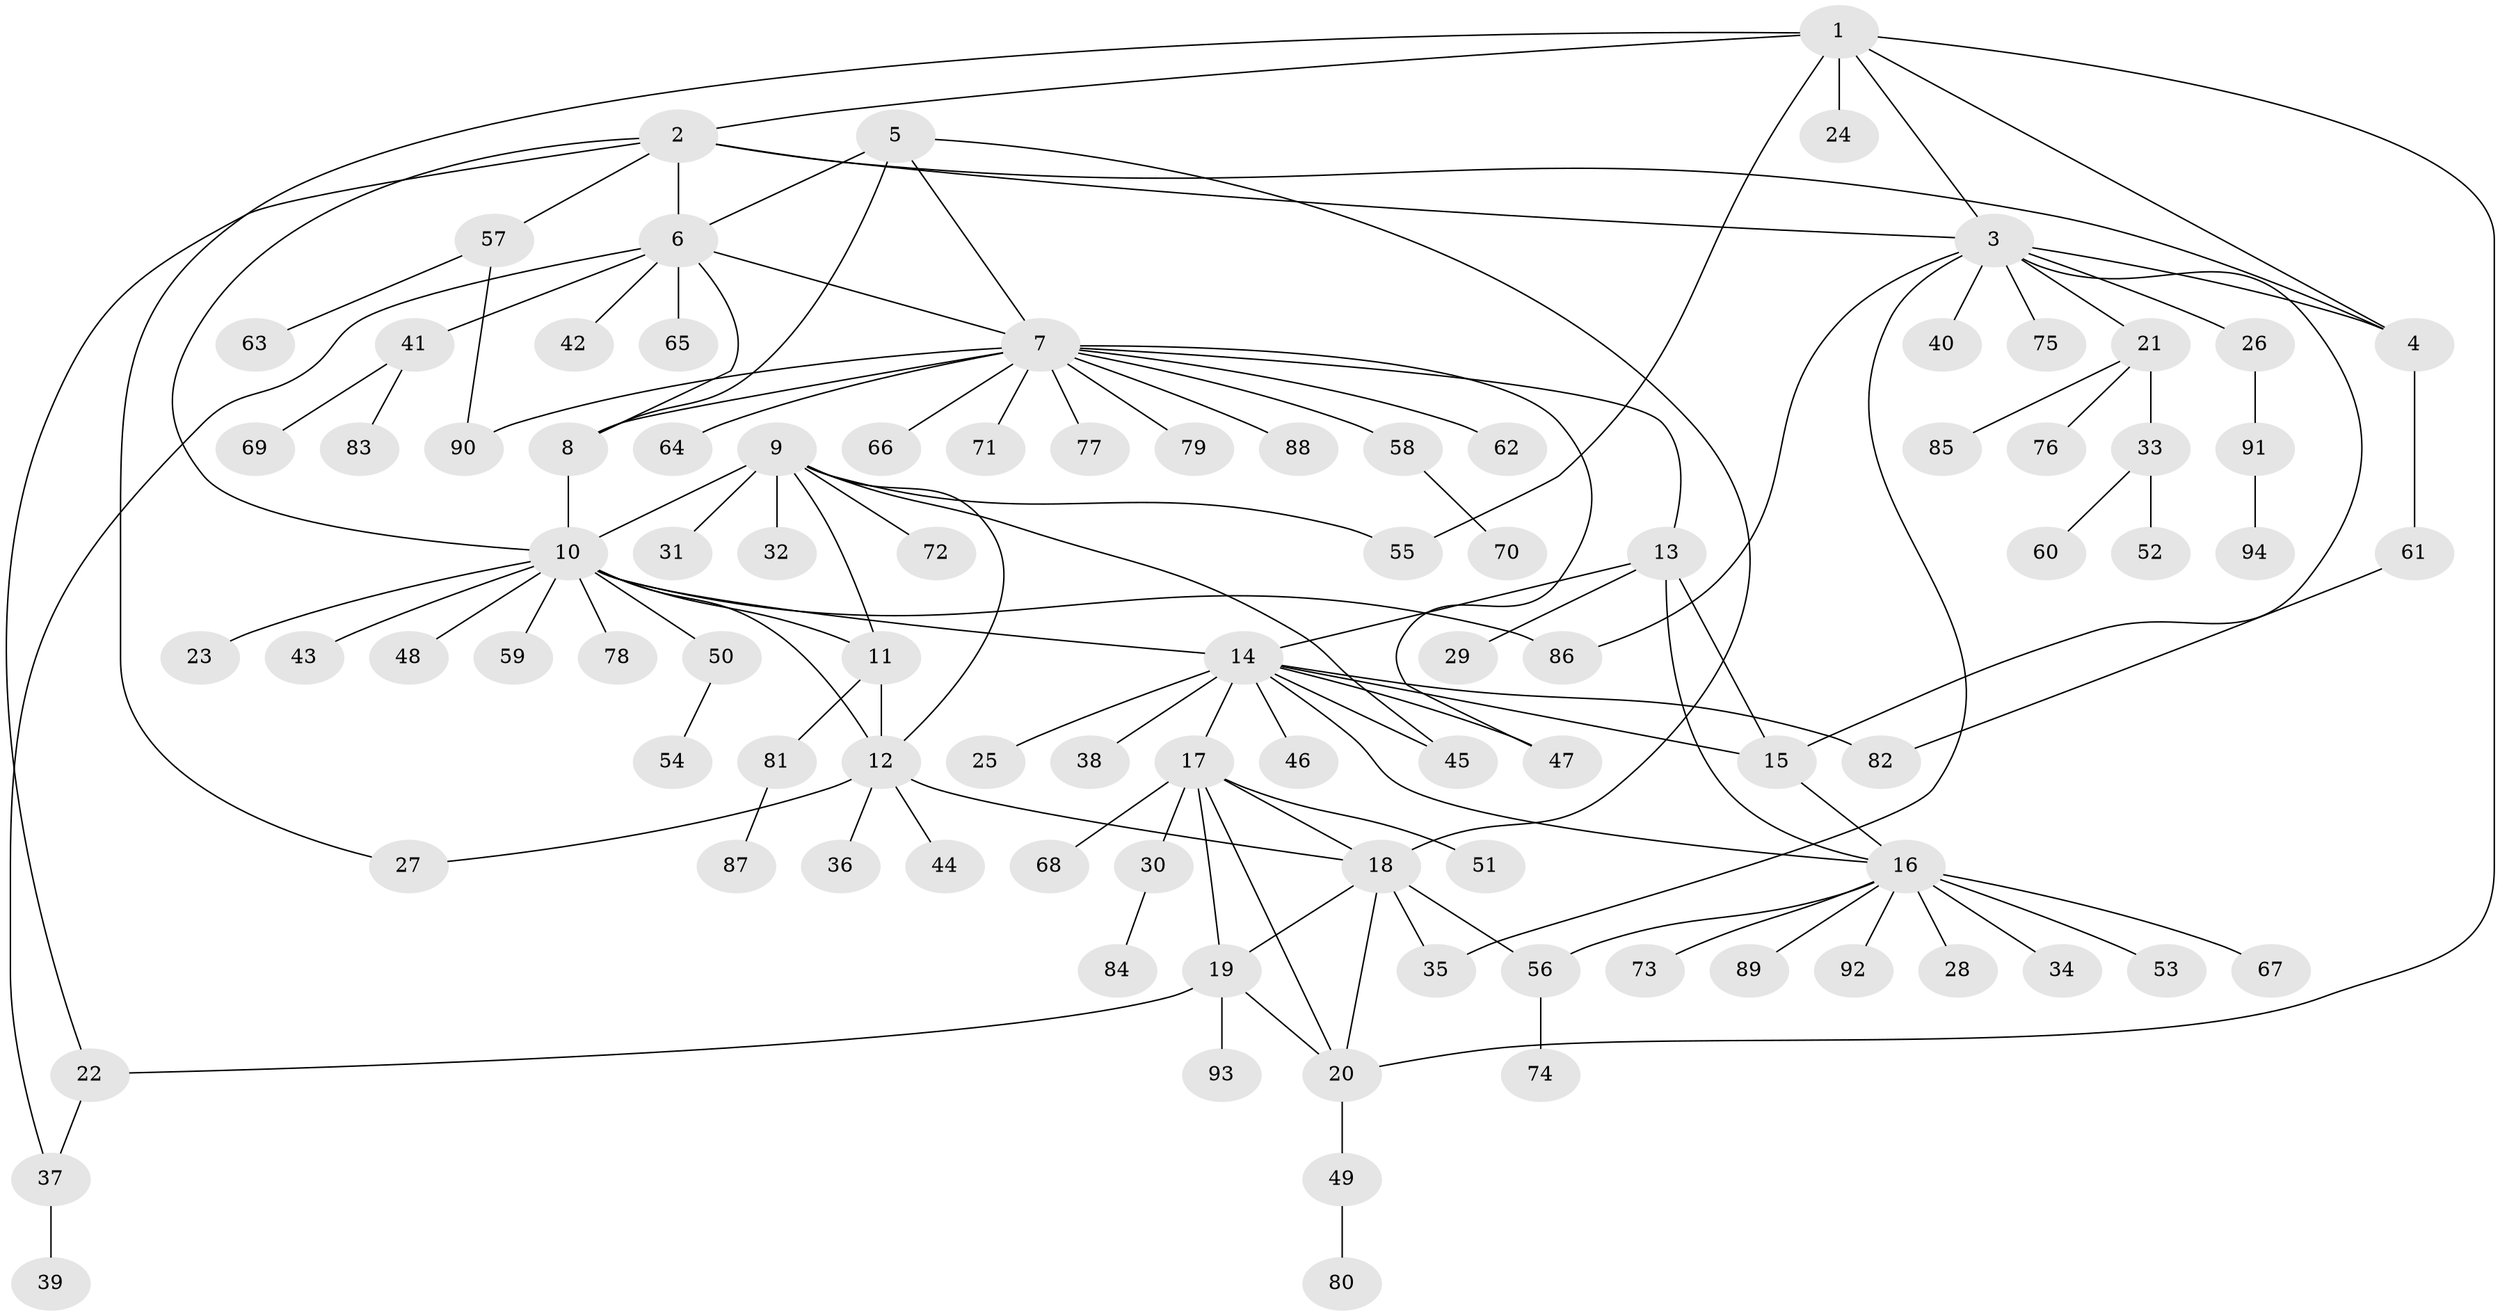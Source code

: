 // Generated by graph-tools (version 1.1) at 2025/54/03/09/25 04:54:28]
// undirected, 94 vertices, 125 edges
graph export_dot {
graph [start="1"]
  node [color=gray90,style=filled];
  1;
  2;
  3;
  4;
  5;
  6;
  7;
  8;
  9;
  10;
  11;
  12;
  13;
  14;
  15;
  16;
  17;
  18;
  19;
  20;
  21;
  22;
  23;
  24;
  25;
  26;
  27;
  28;
  29;
  30;
  31;
  32;
  33;
  34;
  35;
  36;
  37;
  38;
  39;
  40;
  41;
  42;
  43;
  44;
  45;
  46;
  47;
  48;
  49;
  50;
  51;
  52;
  53;
  54;
  55;
  56;
  57;
  58;
  59;
  60;
  61;
  62;
  63;
  64;
  65;
  66;
  67;
  68;
  69;
  70;
  71;
  72;
  73;
  74;
  75;
  76;
  77;
  78;
  79;
  80;
  81;
  82;
  83;
  84;
  85;
  86;
  87;
  88;
  89;
  90;
  91;
  92;
  93;
  94;
  1 -- 2;
  1 -- 3;
  1 -- 4;
  1 -- 20;
  1 -- 24;
  1 -- 27;
  1 -- 55;
  2 -- 3;
  2 -- 4;
  2 -- 6;
  2 -- 10;
  2 -- 22;
  2 -- 57;
  3 -- 4;
  3 -- 15;
  3 -- 21;
  3 -- 26;
  3 -- 35;
  3 -- 40;
  3 -- 75;
  3 -- 86;
  4 -- 61;
  5 -- 6;
  5 -- 7;
  5 -- 8;
  5 -- 18;
  6 -- 7;
  6 -- 8;
  6 -- 37;
  6 -- 41;
  6 -- 42;
  6 -- 65;
  7 -- 8;
  7 -- 13;
  7 -- 47;
  7 -- 58;
  7 -- 62;
  7 -- 64;
  7 -- 66;
  7 -- 71;
  7 -- 77;
  7 -- 79;
  7 -- 88;
  7 -- 90;
  8 -- 10;
  9 -- 10;
  9 -- 11;
  9 -- 12;
  9 -- 31;
  9 -- 32;
  9 -- 45;
  9 -- 55;
  9 -- 72;
  10 -- 11;
  10 -- 12;
  10 -- 14;
  10 -- 23;
  10 -- 43;
  10 -- 48;
  10 -- 50;
  10 -- 59;
  10 -- 78;
  10 -- 86;
  11 -- 12;
  11 -- 81;
  12 -- 18;
  12 -- 27;
  12 -- 36;
  12 -- 44;
  13 -- 14;
  13 -- 15;
  13 -- 16;
  13 -- 29;
  14 -- 15;
  14 -- 16;
  14 -- 17;
  14 -- 25;
  14 -- 38;
  14 -- 45;
  14 -- 46;
  14 -- 47;
  14 -- 82;
  15 -- 16;
  16 -- 28;
  16 -- 34;
  16 -- 53;
  16 -- 56;
  16 -- 67;
  16 -- 73;
  16 -- 89;
  16 -- 92;
  17 -- 18;
  17 -- 19;
  17 -- 20;
  17 -- 30;
  17 -- 51;
  17 -- 68;
  18 -- 19;
  18 -- 20;
  18 -- 35;
  18 -- 56;
  19 -- 20;
  19 -- 22;
  19 -- 93;
  20 -- 49;
  21 -- 33;
  21 -- 76;
  21 -- 85;
  22 -- 37;
  26 -- 91;
  30 -- 84;
  33 -- 52;
  33 -- 60;
  37 -- 39;
  41 -- 69;
  41 -- 83;
  49 -- 80;
  50 -- 54;
  56 -- 74;
  57 -- 63;
  57 -- 90;
  58 -- 70;
  61 -- 82;
  81 -- 87;
  91 -- 94;
}
